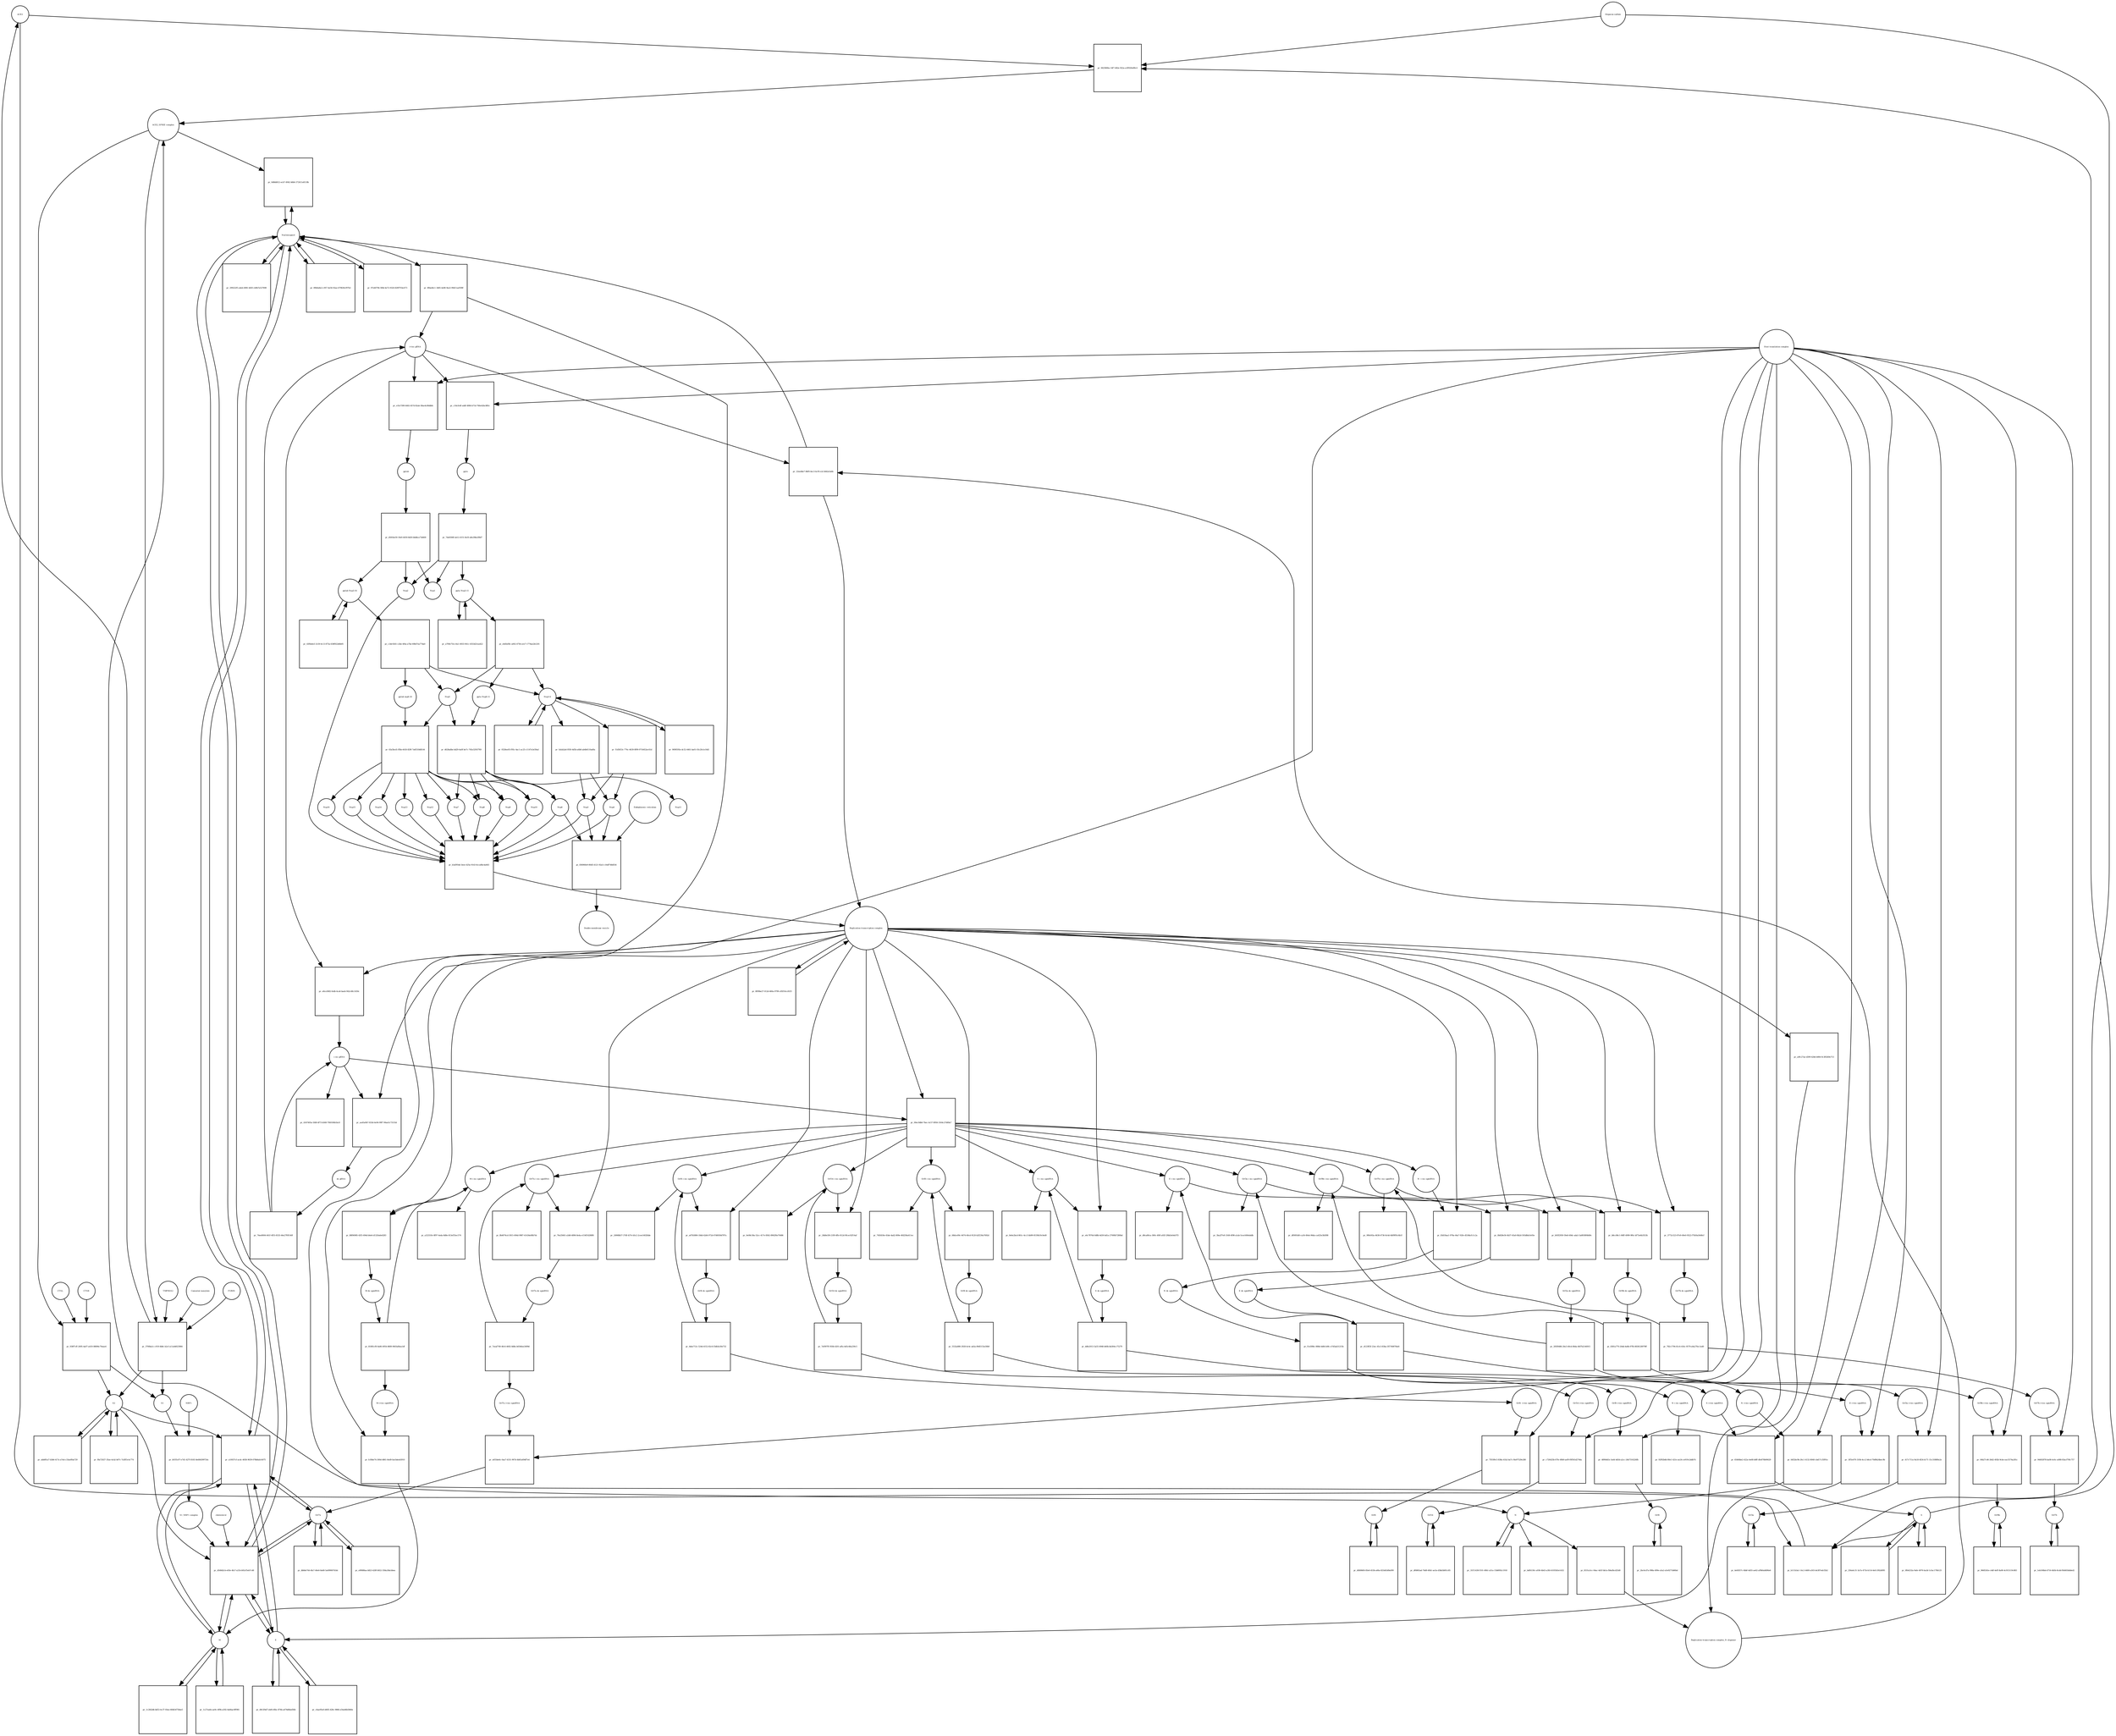 strict digraph  {
ACE2 [annotation="", bipartite=0, cls=macromolecule, fontsize=4, label=ACE2, shape=circle];
"pr_0625806a-14f7-482e-922a-a1ff020e89c4" [annotation="", bipartite=1, cls=process, fontsize=4, label="pr_0625806a-14f7-482e-922a-a1ff020e89c4", shape=square];
"ACE2_SPIKE complex" [annotation="", bipartite=0, cls=complex, fontsize=4, label="ACE2_SPIKE complex", shape=circle];
"Heparan sulfate" [annotation="urn_miriam_obo.chebi_CHEBI%3A28815", bipartite=0, cls="simple chemical", fontsize=4, label="Heparan sulfate", shape=circle];
S [annotation=urn_miriam_uniprot_P0DTC2, bipartite=0, cls=macromolecule, fontsize=4, label=S, shape=circle];
Nucleocapsid [annotation="urn_miriam_obo.go_GO%3A0019013", bipartite=0, cls=complex, fontsize=4, label=Nucleocapsid, shape=circle];
"pr_0d8dd612-ecb7-4942-b6b6-372411e8118b" [annotation="", bipartite=1, cls=process, fontsize=4, label="pr_0d8dd612-ecb7-4942-b6b6-372411e8118b", shape=square];
"pr_938f7cff-2695-4a07-a419-08896c70eae4" [annotation="", bipartite=1, cls=process, fontsize=4, label="pr_938f7cff-2695-4a07-a419-08896c70eae4", shape=square];
S2 [annotation=urn_miriam_interpro_IPR002552, bipartite=0, cls=macromolecule, fontsize=4, label=S2, shape=circle];
CTSB [annotation="", bipartite=0, cls=macromolecule, fontsize=4, label=CTSB, shape=circle];
CTSL [annotation="", bipartite=0, cls=macromolecule, fontsize=4, label=CTSL, shape=circle];
S1 [annotation=urn_miriam_interpro_IPR002551, bipartite=0, cls=macromolecule, fontsize=4, label=S1, shape=circle];
"pr_b111b3a1-14c2-4400-a503-de387edcf2b2" [annotation="", bipartite=1, cls=process, fontsize=4, label="pr_b111b3a1-14c2-4400-a503-de387edcf2b2", shape=square];
"pr_d548d2cb-e83e-4fa7-a21b-b92cf5eb7c48" [annotation="", bipartite=1, cls=process, fontsize=4, label="pr_d548d2cb-e83e-4fa7-a21b-b92cf5eb7c48", shape=square];
cholesterol [annotation="urn_miriam_obo.chebi_CHEBI%3A16113", bipartite=0, cls="simple chemical", fontsize=4, label=cholesterol, shape=circle];
"S1_NRP1 complex" [annotation="", bipartite=0, cls=complex, fontsize=4, label="S1_NRP1 complex", shape=circle];
E [annotation=urn_miriam_uniprot_P0DTC4, bipartite=0, cls=macromolecule, fontsize=4, label=E, shape=circle];
M [annotation=urn_miriam_uniprot_P0DTC5, bipartite=0, cls=macromolecule, fontsize=4, label=M, shape=circle];
Orf7a [annotation=urn_miriam_uniprot_P0DTC7, bipartite=0, cls=macromolecule, fontsize=4, label=Orf7a, shape=circle];
"pr_8fbed4c1-3485-4e80-9ea5-99d11aef5f8f" [annotation="", bipartite=1, cls=process, fontsize=4, label="pr_8fbed4c1-3485-4e80-9ea5-99d11aef5f8f", shape=square];
"(+)ss gRNA" [annotation=urn_miriam_refseq_NC_045512, bipartite=0, cls="nucleic acid feature", fontsize=4, label="(+)ss gRNA", shape=circle];
N [annotation=urn_miriam_uniprot_P0DTC9, bipartite=0, cls="macromolecule multimer", fontsize=4, label=N, shape=circle];
"pr_89b0a8e2-c957-4e56-92ae-679630cf97b3" [annotation="", bipartite=1, cls=process, fontsize=4, label="pr_89b0a8e2-c957-4e56-92ae-679630cf97b3", shape=square];
"pr_97e40794-5f8d-4e72-9320-829f7f1bc673" [annotation="", bipartite=1, cls=process, fontsize=4, label="pr_97e40794-5f8d-4e72-9320-829f7f1bc673", shape=square];
"pr_bdf4130c-a936-4b43-a3fd-41055b5e1432" [annotation="", bipartite=1, cls=process, fontsize=4, label="pr_bdf4130c-a936-4b43-a3fd-41055b5e1432", shape=square];
"pr_31f11438-f101-49b1-a51a-15b8092c1918" [annotation="", bipartite=1, cls=process, fontsize=4, label="pr_31f11438-f101-49b1-a51a-15b8092c1918", shape=square];
"N (+)ss sgmRNA" [annotation=urn_miriam_ncbigene_43740575, bipartite=0, cls="nucleic acid feature", fontsize=4, label="N (+)ss sgmRNA", shape=circle];
"pr_0d52bc9b-26c1-4132-8040-cbd17c35f91e" [annotation="", bipartite=1, cls=process, fontsize=4, label="pr_0d52bc9b-26c1-4132-8040-cbd17c35f91e", shape=square];
"Host translation complex" [annotation="urn_miriam_obo.go_GO%3A0070992", bipartite=0, cls=complex, fontsize=4, label="Host translation complex", shape=circle];
"pr_299222f5-a4eb-4981-b65f-cb9b7a527698" [annotation="", bipartite=1, cls=process, fontsize=4, label="pr_299222f5-a4eb-4981-b65f-cb9b7a527698", shape=square];
"pr_3700ba1c-c919-4b8c-b2cf-a11a0d023984" [annotation="", bipartite=1, cls=process, fontsize=4, label="pr_3700ba1c-c919-4b8c-b2cf-a11a0d023984", shape=square];
FURIN [annotation="", bipartite=0, cls=macromolecule, fontsize=4, label=FURIN, shape=circle];
TMPRSS2 [annotation="", bipartite=0, cls=macromolecule, fontsize=4, label=TMPRSS2, shape=circle];
"Camostat mesylate" [annotation="urn_miriam_pubchem.compound_2536", bipartite=0, cls="simple chemical", fontsize=4, label="Camostat mesylate", shape=circle];
"pr_abbf81a7-b3b6-417a-a7eb-c33aeffda729" [annotation="", bipartite=1, cls=process, fontsize=4, label="pr_abbf81a7-b3b6-417a-a7eb-c33aeffda729", shape=square];
"Replication transcription complex_N oligomer" [annotation="", bipartite=0, cls=complex, fontsize=4, label="Replication transcription complex_N oligomer", shape=circle];
"pr_22eedbe7-8bf9-4ec3-bc95-e2c3d42a5a6b" [annotation="", bipartite=1, cls=process, fontsize=4, label="pr_22eedbe7-8bf9-4ec3-bc95-e2c3d42a5a6b", shape=square];
"Replication transcription complex" [annotation="", bipartite=0, cls=complex, fontsize=4, label="Replication transcription complex", shape=circle];
"pr_a10037cf-acdc-4658-9639-078b8ab14075" [annotation="", bipartite=1, cls=process, fontsize=4, label="pr_a10037cf-acdc-4658-9639-078b8ab14075", shape=square];
"pr_f8a72027-35ae-4cb2-b07c-7a5ff3c4c774" [annotation="", bipartite=1, cls=process, fontsize=4, label="pr_f8a72027-35ae-4cb2-b07c-7a5ff3c4c774", shape=square];
"pp1a Nsp3-11" [annotation=urn_miriam_uniprot_P0DTC1, bipartite=0, cls=macromolecule, fontsize=4, label="pp1a Nsp3-11", shape=circle];
"pr_e6d5ef8c-a002-4756-a1e7-1774ae2b1201" [annotation="", bipartite=1, cls=process, fontsize=4, label="pr_e6d5ef8c-a002-4756-a1e7-1774ae2b1201", shape=square];
"pp1a Nsp6-11" [annotation=urn_miriam_uniprot_P0DTC1, bipartite=0, cls=macromolecule, fontsize=4, label="pp1a Nsp6-11", shape=circle];
"Nsp3-4" [annotation="urn_miriam_ncbiprotein_YP_009725299|urn_miriam_ncbiprotein_YP_009725300", bipartite=0, cls=macromolecule, fontsize=4, label="Nsp3-4", shape=circle];
Nsp5 [annotation=urn_miriam_ncbiprotein_YP_009725301, bipartite=0, cls="macromolecule multimer", fontsize=4, label=Nsp5, shape=circle];
"Endoplasmic reticulum" [annotation="urn_miriam_obo.go_GO%3A0005783", bipartite=0, cls=complex, fontsize=4, label="Endoplasmic reticulum", shape=circle];
"pr_836960e9-80d5-4121-92a5-c16df748d556" [annotation="", bipartite=1, cls=process, fontsize=4, label="pr_836960e9-80d5-4121-92a5-c16df748d556", shape=square];
"Double-membrane vesicle" [annotation="urn_miriam_obo.go_GO%3A0039718", bipartite=0, cls=complex, fontsize=4, label="Double-membrane vesicle", shape=circle];
Nsp4 [annotation=urn_miriam_ncbiprotein_YP_009725300, bipartite=0, cls=macromolecule, fontsize=4, label=Nsp4, shape=circle];
Nsp3 [annotation=urn_miriam_ncbiprotein_YP_009725299, bipartite=0, cls=macromolecule, fontsize=4, label=Nsp3, shape=circle];
Nsp6 [annotation=urn_miriam_ncbiprotein_YP_009725302, bipartite=0, cls=macromolecule, fontsize=4, label=Nsp6, shape=circle];
"pr_a709e71b-c0a1-4933-941c-4353d21ea422" [annotation="", bipartite=1, cls=process, fontsize=4, label="pr_a709e71b-c0a1-4933-941c-4353d21ea422", shape=square];
"pr_9690595e-dc52-4461-ba01-03c2fe1e16d1" [annotation="", bipartite=1, cls=process, fontsize=4, label="pr_9690595e-dc52-4461-ba01-03c2fe1e16d1", shape=square];
"pp1ab Nsp3-16" [annotation=urn_miriam_uniprot_P0DTD1, bipartite=0, cls=macromolecule, fontsize=4, label="pp1ab Nsp3-16", shape=circle];
"pr_43f0a6e5-3c59-4c13-873a-638f922d6b05" [annotation="", bipartite=1, cls=process, fontsize=4, label="pr_43f0a6e5-3c59-4c13-873a-638f922d6b05", shape=square];
"pr_c3dc9261-c2be-4f4a-a7be-69b47ea77da0" [annotation="", bipartite=1, cls=process, fontsize=4, label="pr_c3dc9261-c2be-4f4a-a7be-69b47ea77da0", shape=square];
"pp1ab nsp6-16" [annotation=urn_miriam_uniprot_P0DTD1, bipartite=0, cls=macromolecule, fontsize=4, label="pp1ab nsp6-16", shape=circle];
"pr_1c2fd2db-bd53-4c37-93ee-6fdb54758ee5" [annotation="", bipartite=1, cls=process, fontsize=4, label="pr_1c2fd2db-bd53-4c37-93ee-6fdb54758ee5", shape=square];
"pr_d9c5f4d7-ebf4-4fbc-874b-a474dfded56b" [annotation="", bipartite=1, cls=process, fontsize=4, label="pr_d9c5f4d7-ebf4-4fbc-874b-a474dfded56b", shape=square];
"pr_0fb4232a-9afe-4976-ba3d-1cfac170b125" [annotation="", bipartite=1, cls=process, fontsize=4, label="pr_0fb4232a-9afe-4976-ba3d-1cfac170b125", shape=square];
"pr_1c27ea0e-ae9c-4f9b-a592-0a66ac0ff981" [annotation="", bipartite=1, cls=process, fontsize=4, label="pr_1c27ea0e-ae9c-4f9b-a592-0a66ac0ff981", shape=square];
"pr_c6ae95e0-d605-428c-9866-e54a46b5840e" [annotation="", bipartite=1, cls=process, fontsize=4, label="pr_c6ae95e0-d605-428c-9866-e54a46b5840e", shape=square];
"pr_256a6c31-3a7a-471b-b114-6efc1f62d095" [annotation="", bipartite=1, cls=process, fontsize=4, label="pr_256a6c31-3a7a-471b-b114-6efc1f62d095", shape=square];
"pr_db8de744-4fa7-46e6-8a68-5a69906743dc" [annotation="", bipartite=1, cls=process, fontsize=4, label="pr_db8de744-4fa7-46e6-8a68-5a69906743dc", shape=square];
Orf6 [annotation=urn_miriam_uniprot_P0DTC6, bipartite=0, cls=macromolecule, fontsize=4, label=Orf6, shape=circle];
"pr_dfd084f4-85e6-453b-a60a-825d43d9a099" [annotation="", bipartite=1, cls=process, fontsize=4, label="pr_dfd084f4-85e6-453b-a60a-825d43d9a099", shape=square];
Orf3a [annotation=urn_miriam_uniprot_P0DTC3, bipartite=0, cls=macromolecule, fontsize=4, label=Orf3a, shape=circle];
"pr_4efd557c-6bbf-4d55-ae62-af9b0a8d96e6" [annotation="", bipartite=1, cls=process, fontsize=4, label="pr_4efd557c-6bbf-4d55-ae62-af9b0a8d96e6", shape=square];
Orf8 [annotation=urn_miriam_uniprot_P0DTC8, bipartite=0, cls=macromolecule, fontsize=4, label=Orf8, shape=circle];
"pr_2bc6cd7a-998a-499e-a5a2-a5e9271b86bd" [annotation="", bipartite=1, cls=process, fontsize=4, label="pr_2bc6cd7a-998a-499e-a5a2-a5e9271b86bd", shape=square];
Orf9b [annotation=urn_miriam_uniprot_P0DTD2, bipartite=0, cls=macromolecule, fontsize=4, label=Orf9b, shape=circle];
"pr_966f245e-c4df-4eff-8a90-4c915119c883" [annotation="", bipartite=1, cls=process, fontsize=4, label="pr_966f245e-c4df-4eff-8a90-4c915119c883", shape=square];
Orf14 [annotation=urn_miriam_uniprot_P0DTD3, bipartite=0, cls=macromolecule, fontsize=4, label=Orf14, shape=circle];
"pr_df6865ad-74d8-40b1-ae3a-d3bb3bf61c85" [annotation="", bipartite=1, cls=process, fontsize=4, label="pr_df6865ad-74d8-40b1-ae3a-d3bb3bf61c85", shape=square];
Orf7b [annotation=urn_miriam_uniprot_P0DTD8, bipartite=0, cls=macromolecule, fontsize=4, label=Orf7b, shape=circle];
"pr_1eb106bd-d716-4b5b-8cdd-f0d403ddded2" [annotation="", bipartite=1, cls=process, fontsize=4, label="pr_1eb106bd-d716-4b5b-8cdd-f0d403ddded2", shape=square];
"pr_e9f688aa-b823-428f-b922-358a24bcbbea" [annotation="", bipartite=1, cls=process, fontsize=4, label="pr_e9f688aa-b823-428f-b922-358a24bcbbea", shape=square];
"M (+)ss sgmRNA" [annotation="", bipartite=0, cls="nucleic acid feature", fontsize=4, label="M (+)ss sgmRNA", shape=circle];
"pr_fcf8de74-300d-4861-8ed9-fae5deeb5910" [annotation="", bipartite=1, cls=process, fontsize=4, label="pr_fcf8de74-300d-4861-8ed9-fae5deeb5910", shape=square];
"E (+)ss sgmRNA" [annotation="", bipartite=0, cls="nucleic acid feature", fontsize=4, label="E (+)ss sgmRNA", shape=circle];
"pr_1ff5e470-310b-4cc2-b6cd-70d9b24bec9b" [annotation="", bipartite=1, cls=process, fontsize=4, label="pr_1ff5e470-310b-4cc2-b6cd-70d9b24bec9b", shape=square];
"S (+)ss sgmRNA" [annotation="", bipartite=0, cls="nucleic acid feature", fontsize=4, label="S (+)ss sgmRNA", shape=circle];
"pr_65484be2-422a-4e68-b8ff-dfe878b90629" [annotation="", bipartite=1, cls=process, fontsize=4, label="pr_65484be2-422a-4e68-b8ff-dfe878b90629", shape=square];
"Orf7a (+)ss sgmRNA" [annotation="", bipartite=0, cls="nucleic acid feature", fontsize=4, label="Orf7a (+)ss sgmRNA", shape=circle];
"pr_a655de6c-0aa7-4331-967d-4b81a69df7e4" [annotation="", bipartite=1, cls=process, fontsize=4, label="pr_a655de6c-0aa7-4331-967d-4b81a69df7e4", shape=square];
"Orf6  (+)ss sgmRNA" [annotation="", bipartite=0, cls="nucleic acid feature", fontsize=4, label="Orf6  (+)ss sgmRNA", shape=circle];
"pr_75f189c5-838a-41b2-ba7c-f4e97529e280" [annotation="", bipartite=1, cls=process, fontsize=4, label="pr_75f189c5-838a-41b2-ba7c-f4e97529e280", shape=square];
"Orf3a (+)ss sgmRNA" [annotation="", bipartite=0, cls="nucleic acid feature", fontsize=4, label="Orf3a (+)ss sgmRNA", shape=circle];
"pr_417c711a-9a18-4f24-b171-15c3188f6e2e" [annotation="", bipartite=1, cls=process, fontsize=4, label="pr_417c711a-9a18-4f24-b171-15c3188f6e2e", shape=square];
"Orf8 (+)ss sgmRNA" [annotation="", bipartite=0, cls="nucleic acid feature", fontsize=4, label="Orf8 (+)ss sgmRNA", shape=circle];
"pr_4890d43c-fa44-4d5d-a2cc-24b7316226fb" [annotation="", bipartite=1, cls=process, fontsize=4, label="pr_4890d43c-fa44-4d5d-a2cc-24b7316226fb", shape=square];
"Orf9b (+)ss sgmRNA" [annotation="", bipartite=0, cls="nucleic acid feature", fontsize=4, label="Orf9b (+)ss sgmRNA", shape=circle];
"pr_04b27c46-26d2-492b-9cbe-eac5574a281c" [annotation="", bipartite=1, cls=process, fontsize=4, label="pr_04b27c46-26d2-492b-9cbe-eac5574a281c", shape=square];
"Orf14 (+)ss sgmRNA" [annotation="", bipartite=0, cls="nucleic acid feature", fontsize=4, label="Orf14 (+)ss sgmRNA", shape=circle];
"pr_c726425b-67fe-49b9-aef9-f0f561d2744a" [annotation="", bipartite=1, cls=process, fontsize=4, label="pr_c726425b-67fe-49b9-aef9-f0f561d2744a", shape=square];
"Orf7b (+)ss sgmRNA" [annotation="", bipartite=0, cls="nucleic acid feature", fontsize=4, label="Orf7b (+)ss sgmRNA", shape=circle];
"pr_94492878-ba08-4c6c-a088-83acf70fc757" [annotation="", bipartite=1, cls=process, fontsize=4, label="pr_94492878-ba08-4c6c-a088-83acf70fc757", shape=square];
"(-)ss gRNA" [annotation=urn_miriam_refseq_NC_045512, bipartite=0, cls="nucleic acid feature", fontsize=4, label="(-)ss gRNA", shape=circle];
"pr_4347405a-5fd8-4f73-b568-7f40106b1bc8" [annotation="", bipartite=1, cls=process, fontsize=4, label="pr_4347405a-5fd8-4f73-b568-7f40106b1bc8", shape=square];
"pr_8331a3cc-04ac-4d1f-bb1a-fb6afbcd25d0" [annotation="", bipartite=1, cls=process, fontsize=4, label="pr_8331a3cc-04ac-4d1f-bb1a-fb6afbcd25d0", shape=square];
"pr_e8ce3682-fedb-4ca6-baeb-942c48c1450c" [annotation="", bipartite=1, cls=process, fontsize=4, label="pr_e8ce3682-fedb-4ca6-baeb-942c48c1450c", shape=square];
"M (-)ss sgmRNA" [annotation=urn_miriam_ncbigene_43740571, bipartite=0, cls="nucleic acid feature", fontsize=4, label="M (-)ss sgmRNA", shape=circle];
"pr_a32331fe-8f97-4eda-8d8e-813ef35ec574" [annotation="", bipartite=1, cls=process, fontsize=4, label="pr_a32331fe-8f97-4eda-8d8e-813ef35ec574", shape=square];
"E (-)ss sgmRNA" [annotation=urn_miriam_ncbigene_43740570, bipartite=0, cls="nucleic acid feature", fontsize=4, label="E (-)ss sgmRNA", shape=circle];
"pr_d8ca80ca-369c-4f4f-a92f-29bb3e0eb7f3" [annotation="", bipartite=1, cls=process, fontsize=4, label="pr_d8ca80ca-369c-4f4f-a92f-29bb3e0eb7f3", shape=square];
"S (-)ss sgmRNA" [annotation="", bipartite=0, cls="nucleic acid feature", fontsize=4, label="S (-)ss sgmRNA", shape=circle];
"pr_8e6e2bcd-861c-4cc3-bb99-8159b19c0ed0" [annotation="", bipartite=1, cls=process, fontsize=4, label="pr_8e6e2bcd-861c-4cc3-bb99-8159b19c0ed0", shape=square];
"Orf7a (-)ss sgmRNA" [annotation="", bipartite=0, cls="nucleic acid feature", fontsize=4, label="Orf7a (-)ss sgmRNA", shape=circle];
"pr_8b4074cd-3015-494d-9987-41434e80b7dc" [annotation="", bipartite=1, cls=process, fontsize=4, label="pr_8b4074cd-3015-494d-9987-41434e80b7dc", shape=square];
"Orf6 (-)ss sgmRNA" [annotation="", bipartite=0, cls="nucleic acid feature", fontsize=4, label="Orf6 (-)ss sgmRNA", shape=circle];
"pr_24968b57-37df-437e-b5c2-2cee1402fdde" [annotation="", bipartite=1, cls=process, fontsize=4, label="pr_24968b57-37df-437e-b5c2-2cee1402fdde", shape=square];
"Orf3a (-)ss sgmRNA" [annotation="", bipartite=0, cls="nucleic acid feature", fontsize=4, label="Orf3a (-)ss sgmRNA", shape=circle];
"pr_5ba2f7e8-3168-4f98-a1ab-5cec649ebddb" [annotation="", bipartite=1, cls=process, fontsize=4, label="pr_5ba2f7e8-3168-4f98-a1ab-5cec649ebddb", shape=square];
"Orf8 (-)ss sgmRNA" [annotation="", bipartite=0, cls="nucleic acid feature", fontsize=4, label="Orf8 (-)ss sgmRNA", shape=circle];
"pr_745fd18e-45de-4ad2-809e-4fd258a411ec" [annotation="", bipartite=1, cls=process, fontsize=4, label="pr_745fd18e-45de-4ad2-809e-4fd258a411ec", shape=square];
"Orf9b (-)ss sgmRNA" [annotation="", bipartite=0, cls="nucleic acid feature", fontsize=4, label="Orf9b (-)ss sgmRNA", shape=circle];
"pr_df0093d0-ca34-49eb-96da-ca425e3b5f88" [annotation="", bipartite=1, cls=process, fontsize=4, label="pr_df0093d0-ca34-49eb-96da-ca425e3b5f88", shape=square];
"Orf14 (-)ss sgmRNA" [annotation="", bipartite=0, cls="nucleic acid feature", fontsize=4, label="Orf14 (-)ss sgmRNA", shape=circle];
"pr_0e08c58a-52cc-417e-8562-8962f6e70486" [annotation="", bipartite=1, cls=process, fontsize=4, label="pr_0e08c58a-52cc-417e-8562-8962f6e70486", shape=square];
"Orf7b (-)ss sgmRNA" [annotation="", bipartite=0, cls="nucleic acid feature", fontsize=4, label="Orf7b (-)ss sgmRNA", shape=circle];
"pr_99fef45a-4638-4736-8c4d-4bf9f95c6b1f" [annotation="", bipartite=1, cls=process, fontsize=4, label="pr_99fef45a-4638-4736-8c4d-4bf9f95c6b1f", shape=square];
"pr_aa45a9b7-833d-4e94-99f7-96ae5c73155d" [annotation="", bipartite=1, cls=process, fontsize=4, label="pr_aa45a9b7-833d-4e94-99f7-96ae5c73155d", shape=square];
"ds gRNA" [annotation=urn_miriam_refseq_NC_045512, bipartite=0, cls="nucleic acid feature", fontsize=4, label="ds gRNA", shape=circle];
"pr_88f06985-43f3-494d-b6e6-d1320a6e6283" [annotation="", bipartite=1, cls=process, fontsize=4, label="pr_88f06985-43f3-494d-b6e6-d1320a6e6283", shape=square];
"M ds sgmRNA" [annotation="", bipartite=0, cls="nucleic acid feature", fontsize=4, label="M ds sgmRNA", shape=circle];
"pr_0b828e56-4b37-45a0-8b2d-593d8dcfe05e" [annotation="", bipartite=1, cls=process, fontsize=4, label="pr_0b828e56-4b37-45a0-8b2d-593d8dcfe05e", shape=square];
"E ds sgmRNA" [annotation="", bipartite=0, cls="nucleic acid feature", fontsize=4, label="E ds sgmRNA", shape=circle];
"pr_e6c7876d-0d8b-4d30-bd1a-27000b7280bd" [annotation="", bipartite=1, cls=process, fontsize=4, label="pr_e6c7876d-0d8b-4d30-bd1a-27000b7280bd", shape=square];
"S ds sgmRNA" [annotation="", bipartite=0, cls="nucleic acid feature", fontsize=4, label="S ds sgmRNA", shape=circle];
"pr_76e25661-a5d6-4896-8e4a-e154f16288f6" [annotation="", bipartite=1, cls=process, fontsize=4, label="pr_76e25661-a5d6-4896-8e4a-e154f16288f6", shape=square];
"Orf7a ds sgmRNA" [annotation="", bipartite=0, cls="nucleic acid feature", fontsize=4, label="Orf7a ds sgmRNA", shape=circle];
"pr_a67b5806-18dd-42d4-972d-47d6930d787a" [annotation="", bipartite=1, cls=process, fontsize=4, label="pr_a67b5806-18dd-42d4-972d-47d6930d787a", shape=square];
"Orf6 ds sgmRNA" [annotation="", bipartite=0, cls="nucleic acid feature", fontsize=4, label="Orf6 ds sgmRNA", shape=circle];
"pr_b93f2959-59e8-49dc-ada5-3a8938f48d9c" [annotation="", bipartite=1, cls=process, fontsize=4, label="pr_b93f2959-59e8-49dc-ada5-3a8938f48d9c", shape=square];
"Orf3a ds sgmRNA" [annotation="", bipartite=0, cls="nucleic acid feature", fontsize=4, label="Orf3a ds sgmRNA", shape=circle];
"pr_68dce09c-6474-40cd-9120-b2f230a7692d" [annotation="", bipartite=1, cls=process, fontsize=4, label="pr_68dce09c-6474-40cd-9120-b2f230a7692d", shape=square];
"Orf8 ds sgmRNA" [annotation="", bipartite=0, cls="nucleic acid feature", fontsize=4, label="Orf8 ds sgmRNA", shape=circle];
"pr_b8cc86c1-86ff-4999-9f6c-bf73e4b3553b" [annotation="", bipartite=1, cls=process, fontsize=4, label="pr_b8cc86c1-86ff-4999-9f6c-bf73e4b3553b", shape=square];
"Orf9b ds sgmRNA" [annotation="", bipartite=0, cls="nucleic acid feature", fontsize=4, label="Orf9b ds sgmRNA", shape=circle];
"pr_24b8e5f4-21f8-4ffe-812d-9fcec02f14af" [annotation="", bipartite=1, cls=process, fontsize=4, label="pr_24b8e5f4-21f8-4ffe-812d-9fcec02f14af", shape=square];
"Orf14 ds sgmRNA" [annotation="", bipartite=0, cls="nucleic acid feature", fontsize=4, label="Orf14 ds sgmRNA", shape=circle];
"pr_3772c523-87e9-49e0-9522-f7b50a5648cf" [annotation="", bipartite=1, cls=process, fontsize=4, label="pr_3772c523-87e9-49e0-9522-f7b50a5648cf", shape=square];
"Orf7b ds sgmRNA" [annotation="", bipartite=0, cls="nucleic acid feature", fontsize=4, label="Orf7b ds sgmRNA", shape=circle];
"pr_74ee8004-641f-4f55-8333-44e27f0f140f" [annotation="", bipartite=1, cls=process, fontsize=4, label="pr_74ee8004-641f-4f55-8333-44e27f0f140f", shape=square];
"pr_81881cf8-0a86-4954-8689-9603afbea1df" [annotation="", bipartite=1, cls=process, fontsize=4, label="pr_81881cf8-0a86-4954-8689-9603afbea1df", shape=square];
"pr_d123ff2f-23ec-45c3-83ba-5f574087fde8" [annotation="", bipartite=1, cls=process, fontsize=4, label="pr_d123ff2f-23ec-45c3-83ba-5f574087fde8", shape=square];
"pr_ddfe2013-5a55-4948-b60b-bb304cc75279" [annotation="", bipartite=1, cls=process, fontsize=4, label="pr_ddfe2013-5a55-4948-b60b-bb304cc75279", shape=square];
"pr_7eeaf749-40c6-4602-8d8e-b6546ee3499d" [annotation="", bipartite=1, cls=process, fontsize=4, label="pr_7eeaf749-40c6-4602-8d8e-b6546ee3499d", shape=square];
"pr_4dee712c-524d-4152-82c6-f3db5e30e732" [annotation="", bipartite=1, cls=process, fontsize=4, label="pr_4dee712c-524d-4152-82c6-f3db5e30e732", shape=square];
"pr_285f0486-20e3-40cd-80da-4fd7b2146915" [annotation="", bipartite=1, cls=process, fontsize=4, label="pr_285f0486-20e3-40cd-80da-4fd7b2146915", shape=square];
"pr_5532a880-2928-4c4c-ab5a-89d5153e30b9" [annotation="", bipartite=1, cls=process, fontsize=4, label="pr_5532a880-2928-4c4c-ab5a-89d5153e30b9", shape=square];
"pr_8381a770-20dd-4e8b-97fb-0838128979ff" [annotation="", bipartite=1, cls=process, fontsize=4, label="pr_8381a770-20dd-4e8b-97fb-0838128979ff", shape=square];
"pr_7ef097ff-950b-4201-affa-4d5c48a239c5" [annotation="", bipartite=1, cls=process, fontsize=4, label="pr_7ef097ff-950b-4201-affa-4d5c48a239c5", shape=square];
"pr_782c1794-81c6-416c-9579-a9a27fec1ed0" [annotation="", bipartite=1, cls=process, fontsize=4, label="pr_782c1794-81c6-416c-9579-a9a27fec1ed0", shape=square];
"N  (-)ss sgmRNA" [annotation=urn_miriam_ncbigene_43740575, bipartite=0, cls="nucleic acid feature", fontsize=4, label="N  (-)ss sgmRNA", shape=circle];
"pr_83d18aa1-978a-44a7-92fe-d534bcfc1c2a" [annotation="", bipartite=1, cls=process, fontsize=4, label="pr_83d18aa1-978a-44a7-92fe-d534bcfc1c2a", shape=square];
"N ds sgmRNA" [annotation="", bipartite=0, cls="nucleic acid feature", fontsize=4, label="N ds sgmRNA", shape=circle];
"pr_f1e5f86c-888d-4d64-b9fc-e7d5ab31215b" [annotation="", bipartite=1, cls=process, fontsize=4, label="pr_f1e5f86c-888d-4d64-b9fc-e7d5ab31215b", shape=square];
"N (-)ss sgmRNA" [annotation="", bipartite=0, cls="nucleic acid feature", fontsize=4, label="N (-)ss sgmRNA", shape=circle];
pp1ab [annotation=urn_miriam_uniprot_P0DTD1, bipartite=0, cls=macromolecule, fontsize=4, label=pp1ab, shape=circle];
"pr_d581be59-19e9-4459-8d20-bbdbca73d400" [annotation="", bipartite=1, cls=process, fontsize=4, label="pr_d581be59-19e9-4459-8d20-bbdbca73d400", shape=square];
Nsp2 [annotation=urn_miriam_ncbiprotein_YP_009725298, bipartite=0, cls=macromolecule, fontsize=4, label=Nsp2, shape=circle];
Nsp1 [annotation=urn_miriam_ncbiprotein_YP_009725297, bipartite=0, cls=macromolecule, fontsize=4, label=Nsp1, shape=circle];
pp1a [annotation=urn_miriam_uniprot_P0DTC1, bipartite=0, cls=macromolecule, fontsize=4, label=pp1a, shape=circle];
"pr_7de8306f-ab12-4151-8e5f-a8e29be2f8d7" [annotation="", bipartite=1, cls=process, fontsize=4, label="pr_7de8306f-ab12-4151-8e5f-a8e29be2f8d7", shape=square];
"pr_0528ee93-f95c-4ac1-ac25-c1147e3e59ad" [annotation="", bipartite=1, cls=process, fontsize=4, label="pr_0528ee93-f95c-4ac1-ac25-c1147e3e59ad", shape=square];
"pr_f1d5653c-774c-4639-8f99-9716452ec61d" [annotation="", bipartite=1, cls=process, fontsize=4, label="pr_f1d5653c-774c-4639-8f99-9716452ec61d", shape=square];
"pr_fafab2a6-f050-4d5b-a6b8-ab4b6110ad0a" [annotation="", bipartite=1, cls=process, fontsize=4, label="pr_fafab2a6-f050-4d5b-a6b8-ab4b6110ad0a", shape=square];
"pr_d628adbe-bd29-4a0f-be7c-745e3291f769" [annotation="", bipartite=1, cls=process, fontsize=4, label="pr_d628adbe-bd29-4a0f-be7c-745e3291f769", shape=square];
Nsp7 [annotation=urn_miriam_ncbiprotein_YP_009725303, bipartite=0, cls=macromolecule, fontsize=4, label=Nsp7, shape=circle];
Nsp8 [annotation=urn_miriam_ncbiprotein_YP_009725304, bipartite=0, cls=macromolecule, fontsize=4, label=Nsp8, shape=circle];
Nsp9 [annotation=urn_miriam_ncbiprotein_YP_009725305, bipartite=0, cls=macromolecule, fontsize=4, label=Nsp9, shape=circle];
Nsp10 [annotation=urn_miriam_ncbiprotein_YP_009725306, bipartite=0, cls=macromolecule, fontsize=4, label=Nsp10, shape=circle];
Nsp11 [annotation=urn_miriam_ncbiprotein_YP_009725312, bipartite=0, cls=macromolecule, fontsize=4, label=Nsp11, shape=circle];
"pr_63a5bcd1-ffbb-4418-829f-7a6f318d8144" [annotation="", bipartite=1, cls=process, fontsize=4, label="pr_63a5bcd1-ffbb-4418-829f-7a6f318d8144", shape=square];
Nsp13 [annotation=urn_miriam_ncbiprotein_YP_009725308, bipartite=0, cls=macromolecule, fontsize=4, label=Nsp13, shape=circle];
Nsp12 [annotation=urn_miriam_ncbiprotein_YP_009725307, bipartite=0, cls=macromolecule, fontsize=4, label=Nsp12, shape=circle];
Nsp16 [annotation=urn_miriam_ncbiprotein_YP_009725311, bipartite=0, cls=macromolecule, fontsize=4, label=Nsp16, shape=circle];
Nsp15 [annotation=urn_miriam_ncbiprotein_YP_009725310, bipartite=0, cls=macromolecule, fontsize=4, label=Nsp15, shape=circle];
Nsp14 [annotation=urn_miriam_ncbiprotein_YP_009725309, bipartite=0, cls=macromolecule, fontsize=4, label=Nsp14, shape=circle];
"pr_b3af954d-3eee-425a-9143-6cca8bc4a663" [annotation="", bipartite=1, cls=process, fontsize=4, label="pr_b3af954d-3eee-425a-9143-6cca8bc4a663", shape=square];
"pr_c54cfe4f-addf-4984-b71d-766e42bc885c" [annotation="", bipartite=1, cls=process, fontsize=4, label="pr_c54cfe4f-addf-4984-b71d-766e42bc885c", shape=square];
"pr_e1fa7390-6402-457d-82ab-58ae4c86db8c" [annotation="", bipartite=1, cls=process, fontsize=4, label="pr_e1fa7390-6402-457d-82ab-58ae4c86db8c", shape=square];
"pr_92f92b4b-80e1-421e-ae24-ce919c2ddb74" [annotation="", bipartite=1, cls=process, fontsize=4, label="pr_92f92b4b-80e1-421e-ae24-ce919c2ddb74", shape=square];
"pr_8f09be27-012d-460a-9799-c85f16cc81f3" [annotation="", bipartite=1, cls=process, fontsize=4, label="pr_8f09be27-012d-460a-9799-c85f16cc81f3", shape=square];
"pr_a9fc27ae-d399-428d-b984-9c3f0269e713" [annotation="", bipartite=1, cls=process, fontsize=4, label="pr_a9fc27ae-d399-428d-b984-9c3f0269e713", shape=square];
"pr_00ec9db6-7bec-4c57-8956-3164c27d69a7" [annotation="", bipartite=1, cls=process, fontsize=4, label="pr_00ec9db6-7bec-4c57-8956-3164c27d69a7", shape=square];
"pr_bf1f5c07-e7d1-427f-8165-8e684399724c" [annotation="", bipartite=1, cls=process, fontsize=4, label="pr_bf1f5c07-e7d1-427f-8165-8e684399724c", shape=square];
NRP1 [annotation="", bipartite=0, cls=macromolecule, fontsize=4, label=NRP1, shape=circle];
ACE2 -> "pr_0625806a-14f7-482e-922a-a1ff020e89c4"  [annotation="", interaction_type=consumption];
ACE2 -> "pr_b111b3a1-14c2-4400-a503-de387edcf2b2"  [annotation="", interaction_type=consumption];
"pr_0625806a-14f7-482e-922a-a1ff020e89c4" -> "ACE2_SPIKE complex"  [annotation="", interaction_type=production];
"ACE2_SPIKE complex" -> "pr_0d8dd612-ecb7-4942-b6b6-372411e8118b"  [annotation="urn_miriam_pubmed_32142651|urn_miriam_pubmed_32094589|urn_miriam_taxonomy_2697049", interaction_type=stimulation];
"ACE2_SPIKE complex" -> "pr_938f7cff-2695-4a07-a419-08896c70eae4"  [annotation="", interaction_type=consumption];
"ACE2_SPIKE complex" -> "pr_3700ba1c-c919-4b8c-b2cf-a11a0d023984"  [annotation="", interaction_type=consumption];
"Heparan sulfate" -> "pr_0625806a-14f7-482e-922a-a1ff020e89c4"  [annotation="urn_miriam_pubmed_32142651|urn_miriam_pubmed_32094589|urn_miriam_taxonomy_2697049|urn_miriam_pubmed_32970989", interaction_type=stimulation];
"Heparan sulfate" -> "pr_b111b3a1-14c2-4400-a503-de387edcf2b2"  [annotation="urn_miriam_pubmed_32142651|urn_miriam_pubmed_32094589|urn_miriam_taxonomy_2697049|urn_miriam_pubmed_32155444|urn_miriam_pubmed_32970989", interaction_type=stimulation];
S -> "pr_0625806a-14f7-482e-922a-a1ff020e89c4"  [annotation="", interaction_type=consumption];
S -> "pr_b111b3a1-14c2-4400-a503-de387edcf2b2"  [annotation="", interaction_type=consumption];
S -> "pr_0fb4232a-9afe-4976-ba3d-1cfac170b125"  [annotation="", interaction_type=consumption];
S -> "pr_256a6c31-3a7a-471b-b114-6efc1f62d095"  [annotation="", interaction_type=consumption];
Nucleocapsid -> "pr_0d8dd612-ecb7-4942-b6b6-372411e8118b"  [annotation="", interaction_type=consumption];
Nucleocapsid -> "pr_d548d2cb-e83e-4fa7-a21b-b92cf5eb7c48"  [annotation="", interaction_type=consumption];
Nucleocapsid -> "pr_8fbed4c1-3485-4e80-9ea5-99d11aef5f8f"  [annotation="", interaction_type=consumption];
Nucleocapsid -> "pr_89b0a8e2-c957-4e56-92ae-679630cf97b3"  [annotation="", interaction_type=consumption];
Nucleocapsid -> "pr_97e40794-5f8d-4e72-9320-829f7f1bc673"  [annotation="", interaction_type=consumption];
Nucleocapsid -> "pr_299222f5-a4eb-4981-b65f-cb9b7a527698"  [annotation="", interaction_type=consumption];
Nucleocapsid -> "pr_a10037cf-acdc-4658-9639-078b8ab14075"  [annotation="", interaction_type=consumption];
"pr_0d8dd612-ecb7-4942-b6b6-372411e8118b" -> Nucleocapsid  [annotation="", interaction_type=production];
"pr_938f7cff-2695-4a07-a419-08896c70eae4" -> S2  [annotation="", interaction_type=production];
"pr_938f7cff-2695-4a07-a419-08896c70eae4" -> S1  [annotation="", interaction_type=production];
S2 -> "pr_d548d2cb-e83e-4fa7-a21b-b92cf5eb7c48"  [annotation="urn_miriam_pubmed_32142651|urn_miriam_pubmed_32094589|urn_miriam_pubmed_32047258|urn_miriam_taxonomy_2697049|urn_miriam_pubmed_32944968", interaction_type=stimulation];
S2 -> "pr_abbf81a7-b3b6-417a-a7eb-c33aeffda729"  [annotation="", interaction_type=consumption];
S2 -> "pr_a10037cf-acdc-4658-9639-078b8ab14075"  [annotation="urn_miriam_pubmed_32142651|urn_miriam_pubmed_32047258|urn_miriam_taxonomy_2697049", interaction_type=stimulation];
S2 -> "pr_f8a72027-35ae-4cb2-b07c-7a5ff3c4c774"  [annotation="", interaction_type=consumption];
CTSB -> "pr_938f7cff-2695-4a07-a419-08896c70eae4"  [annotation="urn_miriam_pubmed_32142651|urn_miriam_taxonomy_2697049", interaction_type=catalysis];
CTSL -> "pr_938f7cff-2695-4a07-a419-08896c70eae4"  [annotation="urn_miriam_pubmed_32142651|urn_miriam_taxonomy_2697049", interaction_type=catalysis];
S1 -> "pr_bf1f5c07-e7d1-427f-8165-8e684399724c"  [annotation="", interaction_type=consumption];
"pr_b111b3a1-14c2-4400-a503-de387edcf2b2" -> "ACE2_SPIKE complex"  [annotation="", interaction_type=production];
"pr_d548d2cb-e83e-4fa7-a21b-b92cf5eb7c48" -> Nucleocapsid  [annotation="", interaction_type=production];
"pr_d548d2cb-e83e-4fa7-a21b-b92cf5eb7c48" -> E  [annotation="", interaction_type=production];
"pr_d548d2cb-e83e-4fa7-a21b-b92cf5eb7c48" -> M  [annotation="", interaction_type=production];
"pr_d548d2cb-e83e-4fa7-a21b-b92cf5eb7c48" -> Orf7a  [annotation="", interaction_type=production];
cholesterol -> "pr_d548d2cb-e83e-4fa7-a21b-b92cf5eb7c48"  [annotation="urn_miriam_pubmed_32142651|urn_miriam_pubmed_32094589|urn_miriam_pubmed_32047258|urn_miriam_taxonomy_2697049|urn_miriam_pubmed_32944968", interaction_type=stimulation];
"S1_NRP1 complex" -> "pr_d548d2cb-e83e-4fa7-a21b-b92cf5eb7c48"  [annotation="urn_miriam_pubmed_32142651|urn_miriam_pubmed_32094589|urn_miriam_pubmed_32047258|urn_miriam_taxonomy_2697049|urn_miriam_pubmed_32944968", interaction_type=stimulation];
E -> "pr_d548d2cb-e83e-4fa7-a21b-b92cf5eb7c48"  [annotation="", interaction_type=consumption];
E -> "pr_a10037cf-acdc-4658-9639-078b8ab14075"  [annotation="", interaction_type=consumption];
E -> "pr_d9c5f4d7-ebf4-4fbc-874b-a474dfded56b"  [annotation="", interaction_type=consumption];
E -> "pr_c6ae95e0-d605-428c-9866-e54a46b5840e"  [annotation="", interaction_type=consumption];
M -> "pr_d548d2cb-e83e-4fa7-a21b-b92cf5eb7c48"  [annotation="", interaction_type=consumption];
M -> "pr_a10037cf-acdc-4658-9639-078b8ab14075"  [annotation="", interaction_type=consumption];
M -> "pr_1c2fd2db-bd53-4c37-93ee-6fdb54758ee5"  [annotation="", interaction_type=consumption];
M -> "pr_1c27ea0e-ae9c-4f9b-a592-0a66ac0ff981"  [annotation="", interaction_type=consumption];
Orf7a -> "pr_d548d2cb-e83e-4fa7-a21b-b92cf5eb7c48"  [annotation="", interaction_type=consumption];
Orf7a -> "pr_a10037cf-acdc-4658-9639-078b8ab14075"  [annotation="", interaction_type=consumption];
Orf7a -> "pr_db8de744-4fa7-46e6-8a68-5a69906743dc"  [annotation="", interaction_type=consumption];
Orf7a -> "pr_e9f688aa-b823-428f-b922-358a24bcbbea"  [annotation="", interaction_type=consumption];
"pr_8fbed4c1-3485-4e80-9ea5-99d11aef5f8f" -> "(+)ss gRNA"  [annotation="", interaction_type=production];
"pr_8fbed4c1-3485-4e80-9ea5-99d11aef5f8f" -> N  [annotation="", interaction_type=production];
"(+)ss gRNA" -> "pr_22eedbe7-8bf9-4ec3-bc95-e2c3d42a5a6b"  [annotation="", interaction_type=consumption];
"(+)ss gRNA" -> "pr_e8ce3682-fedb-4ca6-baeb-942c48c1450c"  [annotation="", interaction_type=consumption];
"(+)ss gRNA" -> "pr_c54cfe4f-addf-4984-b71d-766e42bc885c"  [annotation="", interaction_type=consumption];
"(+)ss gRNA" -> "pr_e1fa7390-6402-457d-82ab-58ae4c86db8c"  [annotation="", interaction_type=consumption];
N -> "pr_bdf4130c-a936-4b43-a3fd-41055b5e1432"  [annotation="", interaction_type=consumption];
N -> "pr_31f11438-f101-49b1-a51a-15b8092c1918"  [annotation="", interaction_type=consumption];
N -> "pr_8331a3cc-04ac-4d1f-bb1a-fb6afbcd25d0"  [annotation="", interaction_type=consumption];
"pr_89b0a8e2-c957-4e56-92ae-679630cf97b3" -> Nucleocapsid  [annotation="", interaction_type=production];
"pr_97e40794-5f8d-4e72-9320-829f7f1bc673" -> Nucleocapsid  [annotation="", interaction_type=production];
"pr_31f11438-f101-49b1-a51a-15b8092c1918" -> N  [annotation="", interaction_type=production];
"N (+)ss sgmRNA" -> "pr_0d52bc9b-26c1-4132-8040-cbd17c35f91e"  [annotation="", interaction_type=consumption];
"pr_0d52bc9b-26c1-4132-8040-cbd17c35f91e" -> N  [annotation="", interaction_type=production];
"Host translation complex" -> "pr_0d52bc9b-26c1-4132-8040-cbd17c35f91e"  [annotation="", interaction_type="necessary stimulation"];
"Host translation complex" -> "pr_fcf8de74-300d-4861-8ed9-fae5deeb5910"  [annotation="urn_miriam_pubmed_31226023|urn_miriam_pubmed_27712623", interaction_type="necessary stimulation"];
"Host translation complex" -> "pr_1ff5e470-310b-4cc2-b6cd-70d9b24bec9b"  [annotation="urn_miriam_pubmed_31226023|urn_miriam_pubmed_27712623", interaction_type="necessary stimulation"];
"Host translation complex" -> "pr_65484be2-422a-4e68-b8ff-dfe878b90629"  [annotation="urn_miriam_pubmed_31226023|urn_miriam_pubmed_27712623", interaction_type="necessary stimulation"];
"Host translation complex" -> "pr_a655de6c-0aa7-4331-967d-4b81a69df7e4"  [annotation="urn_miriam_pubmed_31226023|urn_miriam_pubmed_27712623", interaction_type="necessary stimulation"];
"Host translation complex" -> "pr_75f189c5-838a-41b2-ba7c-f4e97529e280"  [annotation="urn_miriam_pubmed_31226023|urn_miriam_pubmed_27712623", interaction_type="necessary stimulation"];
"Host translation complex" -> "pr_417c711a-9a18-4f24-b171-15c3188f6e2e"  [annotation="urn_miriam_pubmed_31226023|urn_miriam_pubmed_27712623", interaction_type="necessary stimulation"];
"Host translation complex" -> "pr_4890d43c-fa44-4d5d-a2cc-24b7316226fb"  [annotation="urn_miriam_pubmed_31226023|urn_miriam_pubmed_27712623", interaction_type="necessary stimulation"];
"Host translation complex" -> "pr_04b27c46-26d2-492b-9cbe-eac5574a281c"  [annotation="urn_miriam_pubmed_31226023|urn_miriam_pubmed_27712623", interaction_type="necessary stimulation"];
"Host translation complex" -> "pr_c726425b-67fe-49b9-aef9-f0f561d2744a"  [annotation="urn_miriam_pubmed_31226023|urn_miriam_pubmed_27712623", interaction_type="necessary stimulation"];
"Host translation complex" -> "pr_94492878-ba08-4c6c-a088-83acf70fc757"  [annotation="urn_miriam_pubmed_31226023|urn_miriam_pubmed_27712623", interaction_type="necessary stimulation"];
"Host translation complex" -> "pr_c54cfe4f-addf-4984-b71d-766e42bc885c"  [annotation="urn_miriam_pubmed_31226023|urn_miriam_pubmed_27712623", interaction_type="necessary stimulation"];
"Host translation complex" -> "pr_e1fa7390-6402-457d-82ab-58ae4c86db8c"  [annotation="urn_miriam_pubmed_31226023|urn_miriam_pubmed_27712623", interaction_type="necessary stimulation"];
"pr_299222f5-a4eb-4981-b65f-cb9b7a527698" -> Nucleocapsid  [annotation="", interaction_type=production];
"pr_3700ba1c-c919-4b8c-b2cf-a11a0d023984" -> S2  [annotation="", interaction_type=production];
"pr_3700ba1c-c919-4b8c-b2cf-a11a0d023984" -> ACE2  [annotation="", interaction_type=production];
"pr_3700ba1c-c919-4b8c-b2cf-a11a0d023984" -> S1  [annotation="", interaction_type=production];
FURIN -> "pr_3700ba1c-c919-4b8c-b2cf-a11a0d023984"  [annotation="urn_miriam_pubmed_32142651|urn_miriam_pubmed_32362314|urn_miriam_taxonomy_2697049", interaction_type=catalysis];
TMPRSS2 -> "pr_3700ba1c-c919-4b8c-b2cf-a11a0d023984"  [annotation="urn_miriam_pubmed_32142651|urn_miriam_pubmed_32362314|urn_miriam_taxonomy_2697049", interaction_type=catalysis];
"Camostat mesylate" -> "pr_3700ba1c-c919-4b8c-b2cf-a11a0d023984"  [annotation="urn_miriam_pubmed_32142651|urn_miriam_pubmed_32362314|urn_miriam_taxonomy_2697049", interaction_type=inhibition];
"pr_abbf81a7-b3b6-417a-a7eb-c33aeffda729" -> S2  [annotation="", interaction_type=production];
"Replication transcription complex_N oligomer" -> "pr_22eedbe7-8bf9-4ec3-bc95-e2c3d42a5a6b"  [annotation="", interaction_type=consumption];
"pr_22eedbe7-8bf9-4ec3-bc95-e2c3d42a5a6b" -> Nucleocapsid  [annotation="", interaction_type=production];
"pr_22eedbe7-8bf9-4ec3-bc95-e2c3d42a5a6b" -> "Replication transcription complex"  [annotation="", interaction_type=production];
"Replication transcription complex" -> "pr_e8ce3682-fedb-4ca6-baeb-942c48c1450c"  [annotation="urn_miriam_pubmed_22438542|urn_miriam_taxonomy_11142", interaction_type="necessary stimulation"];
"Replication transcription complex" -> "pr_aa45a9b7-833d-4e94-99f7-96ae5c73155d"  [annotation="urn_miriam_pubmed_22438542|urn_miriam_taxonomy_11142", interaction_type="necessary stimulation"];
"Replication transcription complex" -> "pr_88f06985-43f3-494d-b6e6-d1320a6e6283"  [annotation="urn_miriam_pubmed_22438542|urn_miriam_taxonomy_11142", interaction_type="necessary stimulation"];
"Replication transcription complex" -> "pr_0b828e56-4b37-45a0-8b2d-593d8dcfe05e"  [annotation="urn_miriam_pubmed_22438542|urn_miriam_pubmed_11142", interaction_type="necessary stimulation"];
"Replication transcription complex" -> "pr_e6c7876d-0d8b-4d30-bd1a-27000b7280bd"  [annotation="urn_miriam_pubmed_22438542|urn_miriam_pubmed_11142", interaction_type="necessary stimulation"];
"Replication transcription complex" -> "pr_76e25661-a5d6-4896-8e4a-e154f16288f6"  [annotation="urn_miriam_pubmed_22438542|urn_miriam_taxonomy_11142", interaction_type="necessary stimulation"];
"Replication transcription complex" -> "pr_a67b5806-18dd-42d4-972d-47d6930d787a"  [annotation="urn_miriam_pubmed_22438542|urn_miriam_taxonomy_11142", interaction_type="necessary stimulation"];
"Replication transcription complex" -> "pr_b93f2959-59e8-49dc-ada5-3a8938f48d9c"  [annotation="urn_miriam_pubmed_22438542|urn_miriam_taxonomy_11142", interaction_type="necessary stimulation"];
"Replication transcription complex" -> "pr_68dce09c-6474-40cd-9120-b2f230a7692d"  [annotation="urn_miriam_pubmed_22438542|urn_miriam_taxonomy_11142", interaction_type="necessary stimulation"];
"Replication transcription complex" -> "pr_b8cc86c1-86ff-4999-9f6c-bf73e4b3553b"  [annotation="urn_miriam_pubmed_22438542|urn_miriam_taxonomy_11142", interaction_type="necessary stimulation"];
"Replication transcription complex" -> "pr_24b8e5f4-21f8-4ffe-812d-9fcec02f14af"  [annotation="urn_miriam_pubmed_22438542|urn_miriam_taxonomy_11142", interaction_type="necessary stimulation"];
"Replication transcription complex" -> "pr_3772c523-87e9-49e0-9522-f7b50a5648cf"  [annotation="urn_miriam_pubmed_22438542|urn_miriam_taxonomy_11142", interaction_type="necessary stimulation"];
"Replication transcription complex" -> "pr_83d18aa1-978a-44a7-92fe-d534bcfc1c2a"  [annotation="urn_miriam_pubmed_22438542|urn_miriam_taxonomy_11142", interaction_type="necessary stimulation"];
"Replication transcription complex" -> "pr_8f09be27-012d-460a-9799-c85f16cc81f3"  [annotation="", interaction_type=consumption];
"Replication transcription complex" -> "pr_a9fc27ae-d399-428d-b984-9c3f0269e713"  [annotation="", interaction_type=consumption];
"Replication transcription complex" -> "pr_00ec9db6-7bec-4c57-8956-3164c27d69a7"  [annotation="urn_miriam_pubmed_8830530|urn_miriam_taxonomy_1138", interaction_type="necessary stimulation"];
"pr_a10037cf-acdc-4658-9639-078b8ab14075" -> Nucleocapsid  [annotation="", interaction_type=production];
"pr_a10037cf-acdc-4658-9639-078b8ab14075" -> Orf7a  [annotation="", interaction_type=production];
"pr_a10037cf-acdc-4658-9639-078b8ab14075" -> E  [annotation="", interaction_type=production];
"pr_a10037cf-acdc-4658-9639-078b8ab14075" -> M  [annotation="", interaction_type=production];
"pr_f8a72027-35ae-4cb2-b07c-7a5ff3c4c774" -> S2  [annotation="", interaction_type=production];
"pp1a Nsp3-11" -> "pr_e6d5ef8c-a002-4756-a1e7-1774ae2b1201"  [annotation="urn_miriam_pubmed_21203998|urn_miriam_taxonomy_228407|urn_miriam_pubmed_15564471|urn_miriam_taxonomy_228330", interaction_type=catalysis];
"pp1a Nsp3-11" -> "pr_a709e71b-c0a1-4933-941c-4353d21ea422"  [annotation="", interaction_type=consumption];
"pr_e6d5ef8c-a002-4756-a1e7-1774ae2b1201" -> "pp1a Nsp6-11"  [annotation="", interaction_type=production];
"pr_e6d5ef8c-a002-4756-a1e7-1774ae2b1201" -> "Nsp3-4"  [annotation="", interaction_type=production];
"pr_e6d5ef8c-a002-4756-a1e7-1774ae2b1201" -> Nsp5  [annotation="", interaction_type=production];
"pp1a Nsp6-11" -> "pr_d628adbe-bd29-4a0f-be7c-745e3291f769"  [annotation="", interaction_type=consumption];
"Nsp3-4" -> "pr_9690595e-dc52-4461-ba01-03c2fe1e16d1"  [annotation="", interaction_type=consumption];
"Nsp3-4" -> "pr_0528ee93-f95c-4ac1-ac25-c1147e3e59ad"  [annotation="", interaction_type=consumption];
"Nsp3-4" -> "pr_f1d5653c-774c-4639-8f99-9716452ec61d"  [annotation="urn_miriam_pubmed_15564471|urn_miriam_taxonomy_228330", interaction_type=catalysis];
"Nsp3-4" -> "pr_fafab2a6-f050-4d5b-a6b8-ab4b6110ad0a"  [annotation="urn_miriam_pubmed_15564471|urn_miriam_taxonomy_228330", interaction_type=catalysis];
Nsp5 -> "pr_d628adbe-bd29-4a0f-be7c-745e3291f769"  [annotation="urn_miriam_pubmed_11907209|urn_miriam_taxonomy_11142", interaction_type=catalysis];
Nsp5 -> "pr_63a5bcd1-ffbb-4418-829f-7a6f318d8144"  [annotation="urn_miriam_pubmed_11907209|urn_miriam_taxonomy_11142", interaction_type=catalysis];
"Endoplasmic reticulum" -> "pr_836960e9-80d5-4121-92a5-c16df748d556"  [annotation="", interaction_type=consumption];
"pr_836960e9-80d5-4121-92a5-c16df748d556" -> "Double-membrane vesicle"  [annotation="", interaction_type=production];
Nsp4 -> "pr_836960e9-80d5-4121-92a5-c16df748d556"  [annotation="urn_miriam_pubmed_23943763|urn_miriam_taxonomy_227984", interaction_type=modulation];
Nsp4 -> "pr_b3af954d-3eee-425a-9143-6cca8bc4a663"  [annotation="", interaction_type=consumption];
Nsp3 -> "pr_836960e9-80d5-4121-92a5-c16df748d556"  [annotation="urn_miriam_pubmed_23943763|urn_miriam_taxonomy_227984", interaction_type=modulation];
Nsp3 -> "pr_b3af954d-3eee-425a-9143-6cca8bc4a663"  [annotation="", interaction_type=consumption];
Nsp6 -> "pr_836960e9-80d5-4121-92a5-c16df748d556"  [annotation="urn_miriam_pubmed_23943763|urn_miriam_taxonomy_227984", interaction_type=modulation];
Nsp6 -> "pr_b3af954d-3eee-425a-9143-6cca8bc4a663"  [annotation="", interaction_type=consumption];
"pr_a709e71b-c0a1-4933-941c-4353d21ea422" -> "pp1a Nsp3-11"  [annotation="", interaction_type=production];
"pr_9690595e-dc52-4461-ba01-03c2fe1e16d1" -> "Nsp3-4"  [annotation="", interaction_type=production];
"pp1ab Nsp3-16" -> "pr_43f0a6e5-3c59-4c13-873a-638f922d6b05"  [annotation="", interaction_type=consumption];
"pp1ab Nsp3-16" -> "pr_c3dc9261-c2be-4f4a-a7be-69b47ea77da0"  [annotation="urn_miriam_pubmed_21203998|urn_miriam_taxonomy_228407|urn_miriam_pubmed_15564471|urn_miriam_taxonomy_228330", interaction_type=catalysis];
"pr_43f0a6e5-3c59-4c13-873a-638f922d6b05" -> "pp1ab Nsp3-16"  [annotation="", interaction_type=production];
"pr_c3dc9261-c2be-4f4a-a7be-69b47ea77da0" -> "pp1ab nsp6-16"  [annotation="", interaction_type=production];
"pr_c3dc9261-c2be-4f4a-a7be-69b47ea77da0" -> Nsp5  [annotation="", interaction_type=production];
"pr_c3dc9261-c2be-4f4a-a7be-69b47ea77da0" -> "Nsp3-4"  [annotation="", interaction_type=production];
"pp1ab nsp6-16" -> "pr_63a5bcd1-ffbb-4418-829f-7a6f318d8144"  [annotation="", interaction_type=consumption];
"pr_1c2fd2db-bd53-4c37-93ee-6fdb54758ee5" -> M  [annotation="", interaction_type=production];
"pr_d9c5f4d7-ebf4-4fbc-874b-a474dfded56b" -> E  [annotation="", interaction_type=production];
"pr_0fb4232a-9afe-4976-ba3d-1cfac170b125" -> S  [annotation="", interaction_type=production];
"pr_1c27ea0e-ae9c-4f9b-a592-0a66ac0ff981" -> M  [annotation="", interaction_type=production];
"pr_c6ae95e0-d605-428c-9866-e54a46b5840e" -> E  [annotation="", interaction_type=production];
"pr_256a6c31-3a7a-471b-b114-6efc1f62d095" -> S  [annotation="", interaction_type=production];
"pr_db8de744-4fa7-46e6-8a68-5a69906743dc" -> Orf7a  [annotation="", interaction_type=production];
Orf6 -> "pr_dfd084f4-85e6-453b-a60a-825d43d9a099"  [annotation="", interaction_type=consumption];
"pr_dfd084f4-85e6-453b-a60a-825d43d9a099" -> Orf6  [annotation="", interaction_type=production];
Orf3a -> "pr_4efd557c-6bbf-4d55-ae62-af9b0a8d96e6"  [annotation="", interaction_type=consumption];
"pr_4efd557c-6bbf-4d55-ae62-af9b0a8d96e6" -> Orf3a  [annotation="", interaction_type=production];
Orf8 -> "pr_2bc6cd7a-998a-499e-a5a2-a5e9271b86bd"  [annotation="", interaction_type=consumption];
"pr_2bc6cd7a-998a-499e-a5a2-a5e9271b86bd" -> Orf8  [annotation="", interaction_type=production];
Orf9b -> "pr_966f245e-c4df-4eff-8a90-4c915119c883"  [annotation="", interaction_type=consumption];
"pr_966f245e-c4df-4eff-8a90-4c915119c883" -> Orf9b  [annotation="", interaction_type=production];
Orf14 -> "pr_df6865ad-74d8-40b1-ae3a-d3bb3bf61c85"  [annotation="", interaction_type=consumption];
"pr_df6865ad-74d8-40b1-ae3a-d3bb3bf61c85" -> Orf14  [annotation="", interaction_type=production];
Orf7b -> "pr_1eb106bd-d716-4b5b-8cdd-f0d403ddded2"  [annotation="", interaction_type=consumption];
"pr_1eb106bd-d716-4b5b-8cdd-f0d403ddded2" -> Orf7b  [annotation="", interaction_type=production];
"pr_e9f688aa-b823-428f-b922-358a24bcbbea" -> Orf7a  [annotation="", interaction_type=production];
"M (+)ss sgmRNA" -> "pr_fcf8de74-300d-4861-8ed9-fae5deeb5910"  [annotation="", interaction_type=consumption];
"pr_fcf8de74-300d-4861-8ed9-fae5deeb5910" -> M  [annotation="", interaction_type=production];
"E (+)ss sgmRNA" -> "pr_1ff5e470-310b-4cc2-b6cd-70d9b24bec9b"  [annotation="", interaction_type=consumption];
"pr_1ff5e470-310b-4cc2-b6cd-70d9b24bec9b" -> E  [annotation="", interaction_type=production];
"S (+)ss sgmRNA" -> "pr_65484be2-422a-4e68-b8ff-dfe878b90629"  [annotation="", interaction_type=consumption];
"pr_65484be2-422a-4e68-b8ff-dfe878b90629" -> S  [annotation="", interaction_type=production];
"Orf7a (+)ss sgmRNA" -> "pr_a655de6c-0aa7-4331-967d-4b81a69df7e4"  [annotation="", interaction_type=consumption];
"pr_a655de6c-0aa7-4331-967d-4b81a69df7e4" -> Orf7a  [annotation="", interaction_type=production];
"Orf6  (+)ss sgmRNA" -> "pr_75f189c5-838a-41b2-ba7c-f4e97529e280"  [annotation="", interaction_type=consumption];
"pr_75f189c5-838a-41b2-ba7c-f4e97529e280" -> Orf6  [annotation="", interaction_type=production];
"Orf3a (+)ss sgmRNA" -> "pr_417c711a-9a18-4f24-b171-15c3188f6e2e"  [annotation="", interaction_type=consumption];
"pr_417c711a-9a18-4f24-b171-15c3188f6e2e" -> Orf3a  [annotation="", interaction_type=production];
"Orf8 (+)ss sgmRNA" -> "pr_4890d43c-fa44-4d5d-a2cc-24b7316226fb"  [annotation="", interaction_type=consumption];
"pr_4890d43c-fa44-4d5d-a2cc-24b7316226fb" -> Orf8  [annotation="", interaction_type=production];
"Orf9b (+)ss sgmRNA" -> "pr_04b27c46-26d2-492b-9cbe-eac5574a281c"  [annotation="", interaction_type=consumption];
"pr_04b27c46-26d2-492b-9cbe-eac5574a281c" -> Orf9b  [annotation="", interaction_type=production];
"Orf14 (+)ss sgmRNA" -> "pr_c726425b-67fe-49b9-aef9-f0f561d2744a"  [annotation="", interaction_type=consumption];
"pr_c726425b-67fe-49b9-aef9-f0f561d2744a" -> Orf14  [annotation="", interaction_type=production];
"Orf7b (+)ss sgmRNA" -> "pr_94492878-ba08-4c6c-a088-83acf70fc757"  [annotation="", interaction_type=consumption];
"pr_94492878-ba08-4c6c-a088-83acf70fc757" -> Orf7b  [annotation="", interaction_type=production];
"(-)ss gRNA" -> "pr_4347405a-5fd8-4f73-b568-7f40106b1bc8"  [annotation="", interaction_type=consumption];
"(-)ss gRNA" -> "pr_aa45a9b7-833d-4e94-99f7-96ae5c73155d"  [annotation="", interaction_type=consumption];
"(-)ss gRNA" -> "pr_00ec9db6-7bec-4c57-8956-3164c27d69a7"  [annotation="", interaction_type=consumption];
"pr_8331a3cc-04ac-4d1f-bb1a-fb6afbcd25d0" -> "Replication transcription complex_N oligomer"  [annotation="", interaction_type=production];
"pr_e8ce3682-fedb-4ca6-baeb-942c48c1450c" -> "(-)ss gRNA"  [annotation="", interaction_type=production];
"M (-)ss sgmRNA" -> "pr_a32331fe-8f97-4eda-8d8e-813ef35ec574"  [annotation="", interaction_type=consumption];
"M (-)ss sgmRNA" -> "pr_88f06985-43f3-494d-b6e6-d1320a6e6283"  [annotation="", interaction_type=consumption];
"E (-)ss sgmRNA" -> "pr_d8ca80ca-369c-4f4f-a92f-29bb3e0eb7f3"  [annotation="", interaction_type=consumption];
"E (-)ss sgmRNA" -> "pr_0b828e56-4b37-45a0-8b2d-593d8dcfe05e"  [annotation="", interaction_type=consumption];
"S (-)ss sgmRNA" -> "pr_8e6e2bcd-861c-4cc3-bb99-8159b19c0ed0"  [annotation="", interaction_type=consumption];
"S (-)ss sgmRNA" -> "pr_e6c7876d-0d8b-4d30-bd1a-27000b7280bd"  [annotation="", interaction_type=consumption];
"Orf7a (-)ss sgmRNA" -> "pr_8b4074cd-3015-494d-9987-41434e80b7dc"  [annotation="", interaction_type=consumption];
"Orf7a (-)ss sgmRNA" -> "pr_76e25661-a5d6-4896-8e4a-e154f16288f6"  [annotation="", interaction_type=consumption];
"Orf6 (-)ss sgmRNA" -> "pr_24968b57-37df-437e-b5c2-2cee1402fdde"  [annotation="", interaction_type=consumption];
"Orf6 (-)ss sgmRNA" -> "pr_a67b5806-18dd-42d4-972d-47d6930d787a"  [annotation="", interaction_type=consumption];
"Orf3a (-)ss sgmRNA" -> "pr_5ba2f7e8-3168-4f98-a1ab-5cec649ebddb"  [annotation="", interaction_type=consumption];
"Orf3a (-)ss sgmRNA" -> "pr_b93f2959-59e8-49dc-ada5-3a8938f48d9c"  [annotation="", interaction_type=consumption];
"Orf8 (-)ss sgmRNA" -> "pr_745fd18e-45de-4ad2-809e-4fd258a411ec"  [annotation="", interaction_type=consumption];
"Orf8 (-)ss sgmRNA" -> "pr_68dce09c-6474-40cd-9120-b2f230a7692d"  [annotation="", interaction_type=consumption];
"Orf9b (-)ss sgmRNA" -> "pr_df0093d0-ca34-49eb-96da-ca425e3b5f88"  [annotation="", interaction_type=consumption];
"Orf9b (-)ss sgmRNA" -> "pr_b8cc86c1-86ff-4999-9f6c-bf73e4b3553b"  [annotation="", interaction_type=consumption];
"Orf14 (-)ss sgmRNA" -> "pr_0e08c58a-52cc-417e-8562-8962f6e70486"  [annotation="", interaction_type=consumption];
"Orf14 (-)ss sgmRNA" -> "pr_24b8e5f4-21f8-4ffe-812d-9fcec02f14af"  [annotation="", interaction_type=consumption];
"Orf7b (-)ss sgmRNA" -> "pr_99fef45a-4638-4736-8c4d-4bf9f95c6b1f"  [annotation="", interaction_type=consumption];
"Orf7b (-)ss sgmRNA" -> "pr_3772c523-87e9-49e0-9522-f7b50a5648cf"  [annotation="", interaction_type=consumption];
"pr_aa45a9b7-833d-4e94-99f7-96ae5c73155d" -> "ds gRNA"  [annotation="", interaction_type=production];
"ds gRNA" -> "pr_74ee8004-641f-4f55-8333-44e27f0f140f"  [annotation="", interaction_type=consumption];
"pr_88f06985-43f3-494d-b6e6-d1320a6e6283" -> "M ds sgmRNA"  [annotation="", interaction_type=production];
"M ds sgmRNA" -> "pr_81881cf8-0a86-4954-8689-9603afbea1df"  [annotation="", interaction_type=consumption];
"pr_0b828e56-4b37-45a0-8b2d-593d8dcfe05e" -> "E ds sgmRNA"  [annotation="", interaction_type=production];
"E ds sgmRNA" -> "pr_d123ff2f-23ec-45c3-83ba-5f574087fde8"  [annotation="", interaction_type=consumption];
"pr_e6c7876d-0d8b-4d30-bd1a-27000b7280bd" -> "S ds sgmRNA"  [annotation="", interaction_type=production];
"S ds sgmRNA" -> "pr_ddfe2013-5a55-4948-b60b-bb304cc75279"  [annotation="", interaction_type=consumption];
"pr_76e25661-a5d6-4896-8e4a-e154f16288f6" -> "Orf7a ds sgmRNA"  [annotation="", interaction_type=production];
"Orf7a ds sgmRNA" -> "pr_7eeaf749-40c6-4602-8d8e-b6546ee3499d"  [annotation="", interaction_type=consumption];
"pr_a67b5806-18dd-42d4-972d-47d6930d787a" -> "Orf6 ds sgmRNA"  [annotation="", interaction_type=production];
"Orf6 ds sgmRNA" -> "pr_4dee712c-524d-4152-82c6-f3db5e30e732"  [annotation="", interaction_type=consumption];
"pr_b93f2959-59e8-49dc-ada5-3a8938f48d9c" -> "Orf3a ds sgmRNA"  [annotation="", interaction_type=production];
"Orf3a ds sgmRNA" -> "pr_285f0486-20e3-40cd-80da-4fd7b2146915"  [annotation="", interaction_type=consumption];
"pr_68dce09c-6474-40cd-9120-b2f230a7692d" -> "Orf8 ds sgmRNA"  [annotation="", interaction_type=production];
"Orf8 ds sgmRNA" -> "pr_5532a880-2928-4c4c-ab5a-89d5153e30b9"  [annotation="", interaction_type=consumption];
"pr_b8cc86c1-86ff-4999-9f6c-bf73e4b3553b" -> "Orf9b ds sgmRNA"  [annotation="", interaction_type=production];
"Orf9b ds sgmRNA" -> "pr_8381a770-20dd-4e8b-97fb-0838128979ff"  [annotation="", interaction_type=consumption];
"pr_24b8e5f4-21f8-4ffe-812d-9fcec02f14af" -> "Orf14 ds sgmRNA"  [annotation="", interaction_type=production];
"Orf14 ds sgmRNA" -> "pr_7ef097ff-950b-4201-affa-4d5c48a239c5"  [annotation="", interaction_type=consumption];
"pr_3772c523-87e9-49e0-9522-f7b50a5648cf" -> "Orf7b ds sgmRNA"  [annotation="", interaction_type=production];
"Orf7b ds sgmRNA" -> "pr_782c1794-81c6-416c-9579-a9a27fec1ed0"  [annotation="", interaction_type=consumption];
"pr_74ee8004-641f-4f55-8333-44e27f0f140f" -> "(-)ss gRNA"  [annotation="", interaction_type=production];
"pr_74ee8004-641f-4f55-8333-44e27f0f140f" -> "(+)ss gRNA"  [annotation="", interaction_type=production];
"pr_81881cf8-0a86-4954-8689-9603afbea1df" -> "M (-)ss sgmRNA"  [annotation="", interaction_type=production];
"pr_81881cf8-0a86-4954-8689-9603afbea1df" -> "M (+)ss sgmRNA"  [annotation="", interaction_type=production];
"pr_d123ff2f-23ec-45c3-83ba-5f574087fde8" -> "E (-)ss sgmRNA"  [annotation="", interaction_type=production];
"pr_d123ff2f-23ec-45c3-83ba-5f574087fde8" -> "E (+)ss sgmRNA"  [annotation="", interaction_type=production];
"pr_ddfe2013-5a55-4948-b60b-bb304cc75279" -> "S (-)ss sgmRNA"  [annotation="", interaction_type=production];
"pr_ddfe2013-5a55-4948-b60b-bb304cc75279" -> "S (+)ss sgmRNA"  [annotation="", interaction_type=production];
"pr_7eeaf749-40c6-4602-8d8e-b6546ee3499d" -> "Orf7a (-)ss sgmRNA"  [annotation="", interaction_type=production];
"pr_7eeaf749-40c6-4602-8d8e-b6546ee3499d" -> "Orf7a (+)ss sgmRNA"  [annotation="", interaction_type=production];
"pr_4dee712c-524d-4152-82c6-f3db5e30e732" -> "Orf6 (-)ss sgmRNA"  [annotation="", interaction_type=production];
"pr_4dee712c-524d-4152-82c6-f3db5e30e732" -> "Orf6  (+)ss sgmRNA"  [annotation="", interaction_type=production];
"pr_285f0486-20e3-40cd-80da-4fd7b2146915" -> "Orf3a (-)ss sgmRNA"  [annotation="", interaction_type=production];
"pr_285f0486-20e3-40cd-80da-4fd7b2146915" -> "Orf3a (+)ss sgmRNA"  [annotation="", interaction_type=production];
"pr_5532a880-2928-4c4c-ab5a-89d5153e30b9" -> "Orf8 (-)ss sgmRNA"  [annotation="", interaction_type=production];
"pr_5532a880-2928-4c4c-ab5a-89d5153e30b9" -> "Orf8 (+)ss sgmRNA"  [annotation="", interaction_type=production];
"pr_8381a770-20dd-4e8b-97fb-0838128979ff" -> "Orf9b (-)ss sgmRNA"  [annotation="", interaction_type=production];
"pr_8381a770-20dd-4e8b-97fb-0838128979ff" -> "Orf9b (+)ss sgmRNA"  [annotation="", interaction_type=production];
"pr_7ef097ff-950b-4201-affa-4d5c48a239c5" -> "Orf14 (-)ss sgmRNA"  [annotation="", interaction_type=production];
"pr_7ef097ff-950b-4201-affa-4d5c48a239c5" -> "Orf14 (+)ss sgmRNA"  [annotation="", interaction_type=production];
"pr_782c1794-81c6-416c-9579-a9a27fec1ed0" -> "Orf7b (-)ss sgmRNA"  [annotation="", interaction_type=production];
"pr_782c1794-81c6-416c-9579-a9a27fec1ed0" -> "Orf7b (+)ss sgmRNA"  [annotation="", interaction_type=production];
"N  (-)ss sgmRNA" -> "pr_83d18aa1-978a-44a7-92fe-d534bcfc1c2a"  [annotation="", interaction_type=consumption];
"pr_83d18aa1-978a-44a7-92fe-d534bcfc1c2a" -> "N ds sgmRNA"  [annotation="", interaction_type=production];
"N ds sgmRNA" -> "pr_f1e5f86c-888d-4d64-b9fc-e7d5ab31215b"  [annotation="", interaction_type=consumption];
"pr_f1e5f86c-888d-4d64-b9fc-e7d5ab31215b" -> "N (-)ss sgmRNA"  [annotation="", interaction_type=production];
"pr_f1e5f86c-888d-4d64-b9fc-e7d5ab31215b" -> "N (+)ss sgmRNA"  [annotation="", interaction_type=production];
"N (-)ss sgmRNA" -> "pr_92f92b4b-80e1-421e-ae24-ce919c2ddb74"  [annotation="", interaction_type=consumption];
pp1ab -> "pr_d581be59-19e9-4459-8d20-bbdbca73d400"  [annotation="urn_miriam_pubmed_15564471|urn_miriam_taxonomy_228330", interaction_type=catalysis];
"pr_d581be59-19e9-4459-8d20-bbdbca73d400" -> "pp1ab Nsp3-16"  [annotation="", interaction_type=production];
"pr_d581be59-19e9-4459-8d20-bbdbca73d400" -> Nsp2  [annotation="", interaction_type=production];
"pr_d581be59-19e9-4459-8d20-bbdbca73d400" -> Nsp1  [annotation="", interaction_type=production];
Nsp2 -> "pr_b3af954d-3eee-425a-9143-6cca8bc4a663"  [annotation="", interaction_type=consumption];
pp1a -> "pr_7de8306f-ab12-4151-8e5f-a8e29be2f8d7"  [annotation="urn_miriam_pubmed_15564471|urn_miriam_taxonomy_228330", interaction_type=catalysis];
"pr_7de8306f-ab12-4151-8e5f-a8e29be2f8d7" -> "pp1a Nsp3-11"  [annotation="", interaction_type=production];
"pr_7de8306f-ab12-4151-8e5f-a8e29be2f8d7" -> Nsp2  [annotation="", interaction_type=production];
"pr_7de8306f-ab12-4151-8e5f-a8e29be2f8d7" -> Nsp1  [annotation="", interaction_type=production];
"pr_0528ee93-f95c-4ac1-ac25-c1147e3e59ad" -> "Nsp3-4"  [annotation="", interaction_type=production];
"pr_f1d5653c-774c-4639-8f99-9716452ec61d" -> Nsp4  [annotation="", interaction_type=production];
"pr_f1d5653c-774c-4639-8f99-9716452ec61d" -> Nsp3  [annotation="", interaction_type=production];
"pr_fafab2a6-f050-4d5b-a6b8-ab4b6110ad0a" -> Nsp3  [annotation="", interaction_type=production];
"pr_fafab2a6-f050-4d5b-a6b8-ab4b6110ad0a" -> Nsp4  [annotation="", interaction_type=production];
"pr_d628adbe-bd29-4a0f-be7c-745e3291f769" -> Nsp6  [annotation="", interaction_type=production];
"pr_d628adbe-bd29-4a0f-be7c-745e3291f769" -> Nsp7  [annotation="", interaction_type=production];
"pr_d628adbe-bd29-4a0f-be7c-745e3291f769" -> Nsp8  [annotation="", interaction_type=production];
"pr_d628adbe-bd29-4a0f-be7c-745e3291f769" -> Nsp9  [annotation="", interaction_type=production];
"pr_d628adbe-bd29-4a0f-be7c-745e3291f769" -> Nsp10  [annotation="", interaction_type=production];
"pr_d628adbe-bd29-4a0f-be7c-745e3291f769" -> Nsp11  [annotation="", interaction_type=production];
Nsp7 -> "pr_b3af954d-3eee-425a-9143-6cca8bc4a663"  [annotation="", interaction_type=consumption];
Nsp8 -> "pr_b3af954d-3eee-425a-9143-6cca8bc4a663"  [annotation="", interaction_type=consumption];
Nsp9 -> "pr_b3af954d-3eee-425a-9143-6cca8bc4a663"  [annotation="", interaction_type=consumption];
Nsp10 -> "pr_b3af954d-3eee-425a-9143-6cca8bc4a663"  [annotation="", interaction_type=consumption];
"pr_63a5bcd1-ffbb-4418-829f-7a6f318d8144" -> Nsp13  [annotation="", interaction_type=production];
"pr_63a5bcd1-ffbb-4418-829f-7a6f318d8144" -> Nsp12  [annotation="", interaction_type=production];
"pr_63a5bcd1-ffbb-4418-829f-7a6f318d8144" -> Nsp10  [annotation="", interaction_type=production];
"pr_63a5bcd1-ffbb-4418-829f-7a6f318d8144" -> Nsp9  [annotation="", interaction_type=production];
"pr_63a5bcd1-ffbb-4418-829f-7a6f318d8144" -> Nsp8  [annotation="", interaction_type=production];
"pr_63a5bcd1-ffbb-4418-829f-7a6f318d8144" -> Nsp7  [annotation="", interaction_type=production];
"pr_63a5bcd1-ffbb-4418-829f-7a6f318d8144" -> Nsp6  [annotation="", interaction_type=production];
"pr_63a5bcd1-ffbb-4418-829f-7a6f318d8144" -> Nsp16  [annotation="", interaction_type=production];
"pr_63a5bcd1-ffbb-4418-829f-7a6f318d8144" -> Nsp15  [annotation="", interaction_type=production];
"pr_63a5bcd1-ffbb-4418-829f-7a6f318d8144" -> Nsp14  [annotation="", interaction_type=production];
Nsp13 -> "pr_b3af954d-3eee-425a-9143-6cca8bc4a663"  [annotation="", interaction_type=consumption];
Nsp12 -> "pr_b3af954d-3eee-425a-9143-6cca8bc4a663"  [annotation="", interaction_type=consumption];
Nsp16 -> "pr_b3af954d-3eee-425a-9143-6cca8bc4a663"  [annotation="", interaction_type=consumption];
Nsp15 -> "pr_b3af954d-3eee-425a-9143-6cca8bc4a663"  [annotation="", interaction_type=consumption];
Nsp14 -> "pr_b3af954d-3eee-425a-9143-6cca8bc4a663"  [annotation="", interaction_type=consumption];
"pr_b3af954d-3eee-425a-9143-6cca8bc4a663" -> "Replication transcription complex"  [annotation="", interaction_type=production];
"pr_c54cfe4f-addf-4984-b71d-766e42bc885c" -> pp1a  [annotation="", interaction_type=production];
"pr_e1fa7390-6402-457d-82ab-58ae4c86db8c" -> pp1ab  [annotation="", interaction_type=production];
"pr_8f09be27-012d-460a-9799-c85f16cc81f3" -> "Replication transcription complex"  [annotation="", interaction_type=production];
"pr_a9fc27ae-d399-428d-b984-9c3f0269e713" -> "Replication transcription complex_N oligomer"  [annotation="", interaction_type=production];
"pr_00ec9db6-7bec-4c57-8956-3164c27d69a7" -> "Orf7b (-)ss sgmRNA"  [annotation="", interaction_type=production];
"pr_00ec9db6-7bec-4c57-8956-3164c27d69a7" -> "N  (-)ss sgmRNA"  [annotation="", interaction_type=production];
"pr_00ec9db6-7bec-4c57-8956-3164c27d69a7" -> "M (-)ss sgmRNA"  [annotation="", interaction_type=production];
"pr_00ec9db6-7bec-4c57-8956-3164c27d69a7" -> "E (-)ss sgmRNA"  [annotation="", interaction_type=production];
"pr_00ec9db6-7bec-4c57-8956-3164c27d69a7" -> "S (-)ss sgmRNA"  [annotation="", interaction_type=production];
"pr_00ec9db6-7bec-4c57-8956-3164c27d69a7" -> "Orf7a (-)ss sgmRNA"  [annotation="", interaction_type=production];
"pr_00ec9db6-7bec-4c57-8956-3164c27d69a7" -> "Orf6 (-)ss sgmRNA"  [annotation="", interaction_type=production];
"pr_00ec9db6-7bec-4c57-8956-3164c27d69a7" -> "Orf3a (-)ss sgmRNA"  [annotation="", interaction_type=production];
"pr_00ec9db6-7bec-4c57-8956-3164c27d69a7" -> "Orf8 (-)ss sgmRNA"  [annotation="", interaction_type=production];
"pr_00ec9db6-7bec-4c57-8956-3164c27d69a7" -> "Orf9b (-)ss sgmRNA"  [annotation="", interaction_type=production];
"pr_00ec9db6-7bec-4c57-8956-3164c27d69a7" -> "Orf14 (-)ss sgmRNA"  [annotation="", interaction_type=production];
"pr_bf1f5c07-e7d1-427f-8165-8e684399724c" -> "S1_NRP1 complex"  [annotation="", interaction_type=production];
NRP1 -> "pr_bf1f5c07-e7d1-427f-8165-8e684399724c"  [annotation="", interaction_type=consumption];
}
